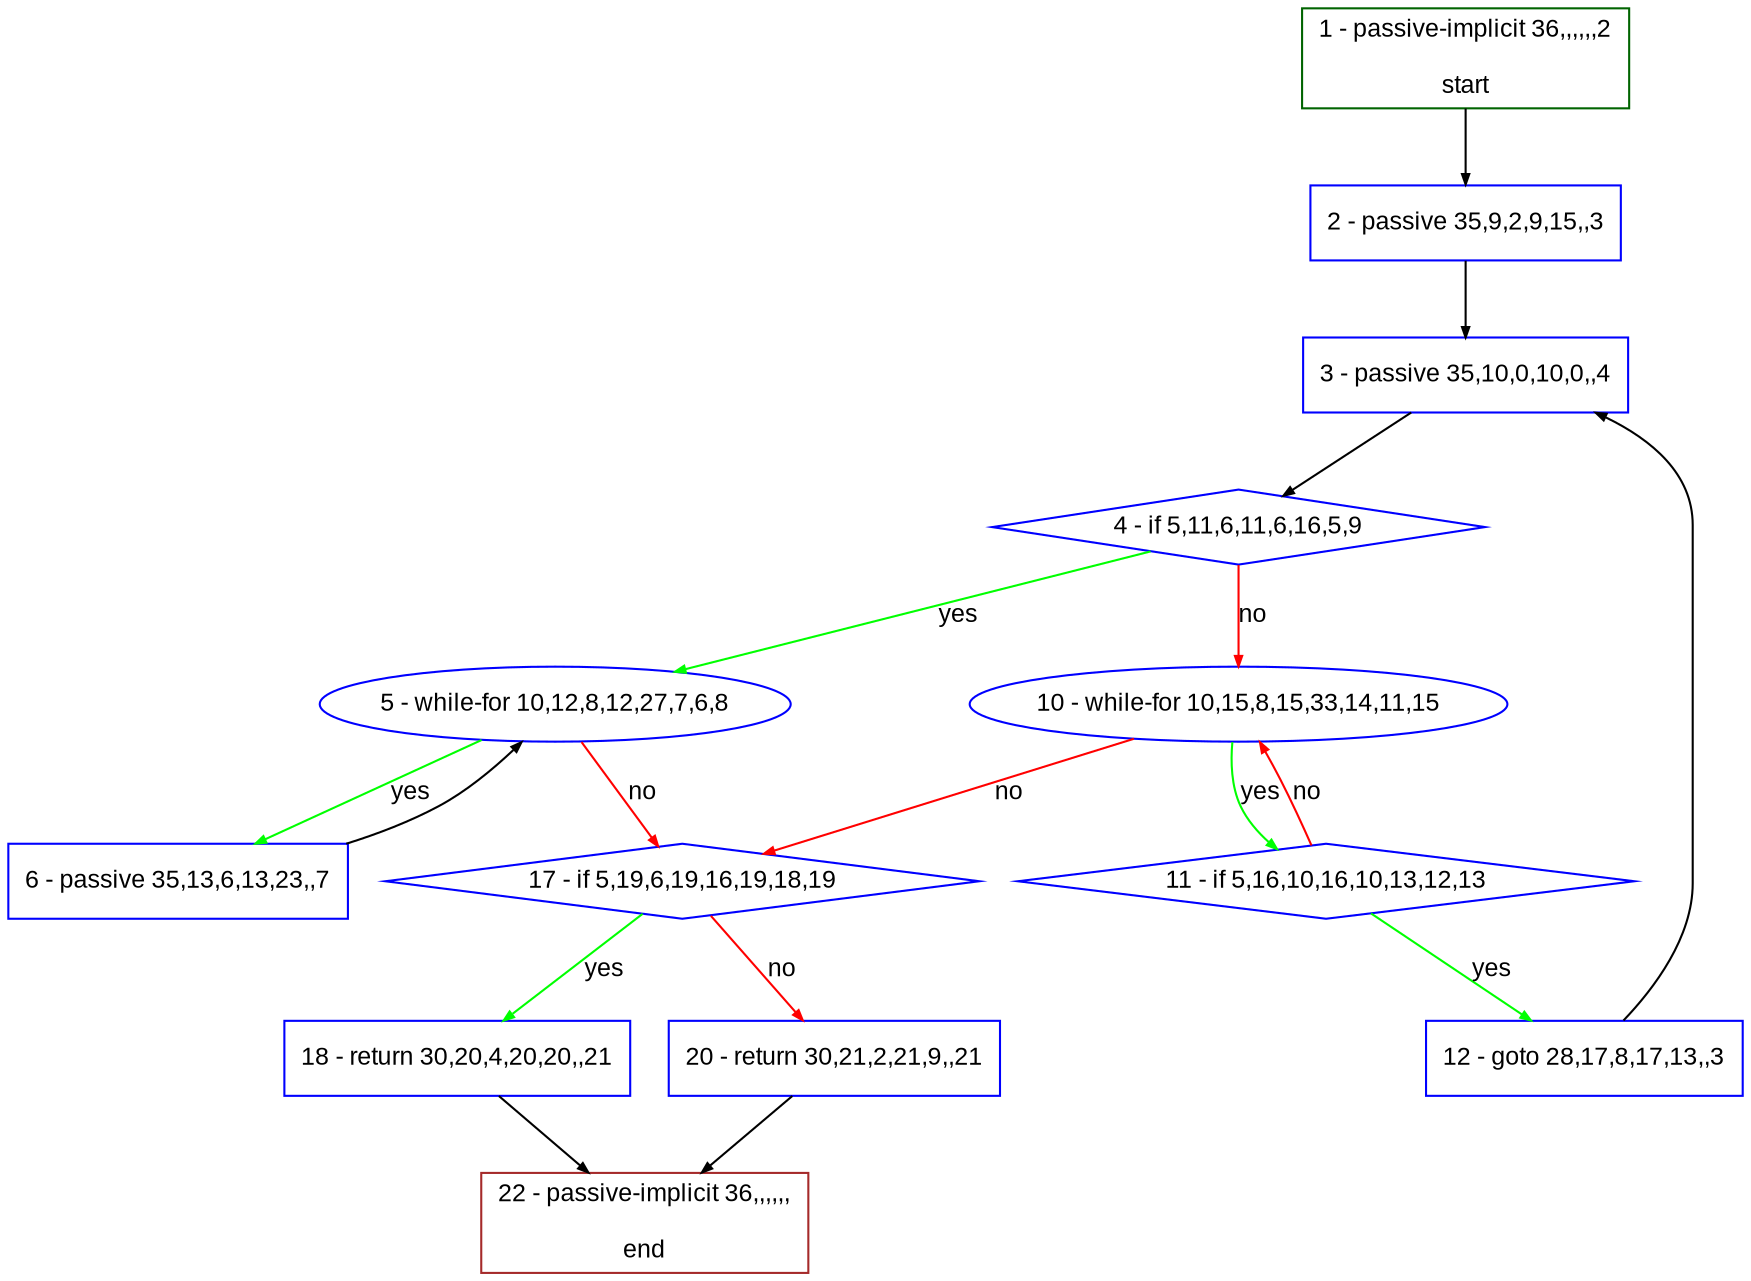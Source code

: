 digraph "" {
  graph [bgcolor="white", fillcolor="#FFFFCC", pack="true", packmode="clust", fontname="Arial", label="", fontsize="12", compound="true", style="rounded,filled"];
  node [node_initialized="no", fillcolor="white", fontname="Arial", label="", color="grey", fontsize="12", fixedsize="false", compound="true", shape="rectangle", style="filled"];
  edge [arrowtail="none", lhead="", fontcolor="black", fontname="Arial", label="", color="black", fontsize="12", arrowhead="normal", arrowsize="0.5", compound="true", ltail="", dir="forward"];
  __N1 [fillcolor="#ffffff", label="2 - passive 35,9,2,9,15,,3", color="#0000ff", shape="box", style="filled"];
  __N2 [fillcolor="#ffffff", label="1 - passive-implicit 36,,,,,,2\n\nstart", color="#006400", shape="box", style="filled"];
  __N3 [fillcolor="#ffffff", label="3 - passive 35,10,0,10,0,,4", color="#0000ff", shape="box", style="filled"];
  __N4 [fillcolor="#ffffff", label="4 - if 5,11,6,11,6,16,5,9", color="#0000ff", shape="diamond", style="filled"];
  __N5 [fillcolor="#ffffff", label="5 - while-for 10,12,8,12,27,7,6,8", color="#0000ff", shape="oval", style="filled"];
  __N6 [fillcolor="#ffffff", label="10 - while-for 10,15,8,15,33,14,11,15", color="#0000ff", shape="oval", style="filled"];
  __N7 [fillcolor="#ffffff", label="6 - passive 35,13,6,13,23,,7", color="#0000ff", shape="box", style="filled"];
  __N8 [fillcolor="#ffffff", label="17 - if 5,19,6,19,16,19,18,19", color="#0000ff", shape="diamond", style="filled"];
  __N9 [fillcolor="#ffffff", label="11 - if 5,16,10,16,10,13,12,13", color="#0000ff", shape="diamond", style="filled"];
  __N10 [fillcolor="#ffffff", label="12 - goto 28,17,8,17,13,,3", color="#0000ff", shape="box", style="filled"];
  __N11 [fillcolor="#ffffff", label="18 - return 30,20,4,20,20,,21", color="#0000ff", shape="box", style="filled"];
  __N12 [fillcolor="#ffffff", label="20 - return 30,21,2,21,9,,21", color="#0000ff", shape="box", style="filled"];
  __N13 [fillcolor="#ffffff", label="22 - passive-implicit 36,,,,,,\n\nend", color="#a52a2a", shape="box", style="filled"];
  __N2 -> __N1 [arrowtail="none", color="#000000", label="", arrowhead="normal", dir="forward"];
  __N1 -> __N3 [arrowtail="none", color="#000000", label="", arrowhead="normal", dir="forward"];
  __N3 -> __N4 [arrowtail="none", color="#000000", label="", arrowhead="normal", dir="forward"];
  __N4 -> __N5 [arrowtail="none", color="#00ff00", label="yes", arrowhead="normal", dir="forward"];
  __N4 -> __N6 [arrowtail="none", color="#ff0000", label="no", arrowhead="normal", dir="forward"];
  __N5 -> __N7 [arrowtail="none", color="#00ff00", label="yes", arrowhead="normal", dir="forward"];
  __N7 -> __N5 [arrowtail="none", color="#000000", label="", arrowhead="normal", dir="forward"];
  __N5 -> __N8 [arrowtail="none", color="#ff0000", label="no", arrowhead="normal", dir="forward"];
  __N6 -> __N9 [arrowtail="none", color="#00ff00", label="yes", arrowhead="normal", dir="forward"];
  __N9 -> __N6 [arrowtail="none", color="#ff0000", label="no", arrowhead="normal", dir="forward"];
  __N6 -> __N8 [arrowtail="none", color="#ff0000", label="no", arrowhead="normal", dir="forward"];
  __N9 -> __N10 [arrowtail="none", color="#00ff00", label="yes", arrowhead="normal", dir="forward"];
  __N10 -> __N3 [arrowtail="none", color="#000000", label="", arrowhead="normal", dir="forward"];
  __N8 -> __N11 [arrowtail="none", color="#00ff00", label="yes", arrowhead="normal", dir="forward"];
  __N8 -> __N12 [arrowtail="none", color="#ff0000", label="no", arrowhead="normal", dir="forward"];
  __N11 -> __N13 [arrowtail="none", color="#000000", label="", arrowhead="normal", dir="forward"];
  __N12 -> __N13 [arrowtail="none", color="#000000", label="", arrowhead="normal", dir="forward"];
}
